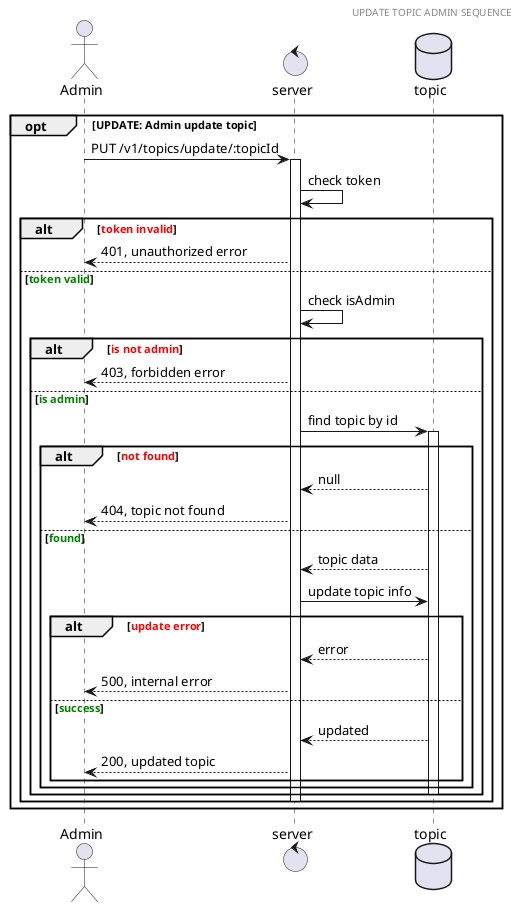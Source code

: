 @startuml Topic admin sequence

header UPDATE TOPIC ADMIN SEQUENCE
actor Admin 
control server
database topic

opt UPDATE: Admin update topic
  Admin -> server: PUT /v1/topics/update/:topicId
  activate server
  server -> server: check token
  alt <font color=red>token invalid</font>
    server --> Admin: 401, unauthorized error
  else <font color=green>token valid</font>
    server -> server: check isAdmin
    alt <font color=red>is not admin</font>
      server --> Admin: 403, forbidden error
    else <font color=green>is admin</font>
      server -> topic: find topic by id
      activate topic
      alt <font color=red>not found</font>
        topic --> server: null
        server --> Admin: 404, topic not found
      else <font color=green>found</font>
        topic --> server: topic data
        server -> topic: update topic info
        alt <font color=red>update error</font>
          topic --> server: error
          server --> Admin: 500, internal error
        else <font color=green>success</font>
          topic --> server: updated
          server --> Admin: 200, updated topic
        end
      end
      deactivate topic
    end
    deactivate server
  end
end

@enduml
